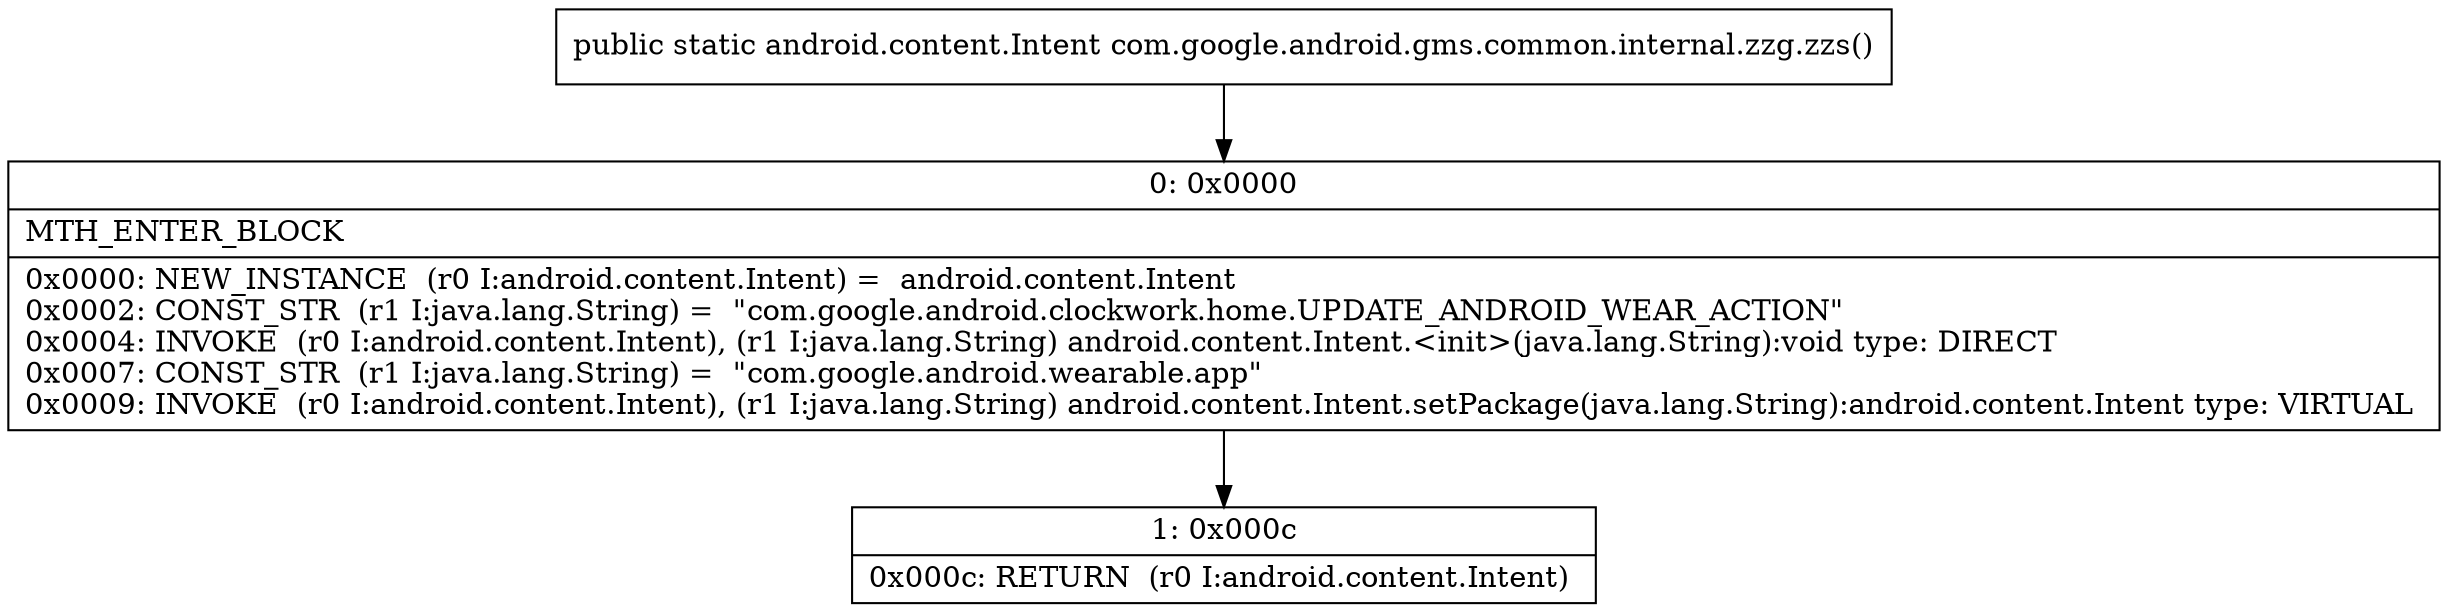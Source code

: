 digraph "CFG forcom.google.android.gms.common.internal.zzg.zzs()Landroid\/content\/Intent;" {
Node_0 [shape=record,label="{0\:\ 0x0000|MTH_ENTER_BLOCK\l|0x0000: NEW_INSTANCE  (r0 I:android.content.Intent) =  android.content.Intent \l0x0002: CONST_STR  (r1 I:java.lang.String) =  \"com.google.android.clockwork.home.UPDATE_ANDROID_WEAR_ACTION\" \l0x0004: INVOKE  (r0 I:android.content.Intent), (r1 I:java.lang.String) android.content.Intent.\<init\>(java.lang.String):void type: DIRECT \l0x0007: CONST_STR  (r1 I:java.lang.String) =  \"com.google.android.wearable.app\" \l0x0009: INVOKE  (r0 I:android.content.Intent), (r1 I:java.lang.String) android.content.Intent.setPackage(java.lang.String):android.content.Intent type: VIRTUAL \l}"];
Node_1 [shape=record,label="{1\:\ 0x000c|0x000c: RETURN  (r0 I:android.content.Intent) \l}"];
MethodNode[shape=record,label="{public static android.content.Intent com.google.android.gms.common.internal.zzg.zzs() }"];
MethodNode -> Node_0;
Node_0 -> Node_1;
}

